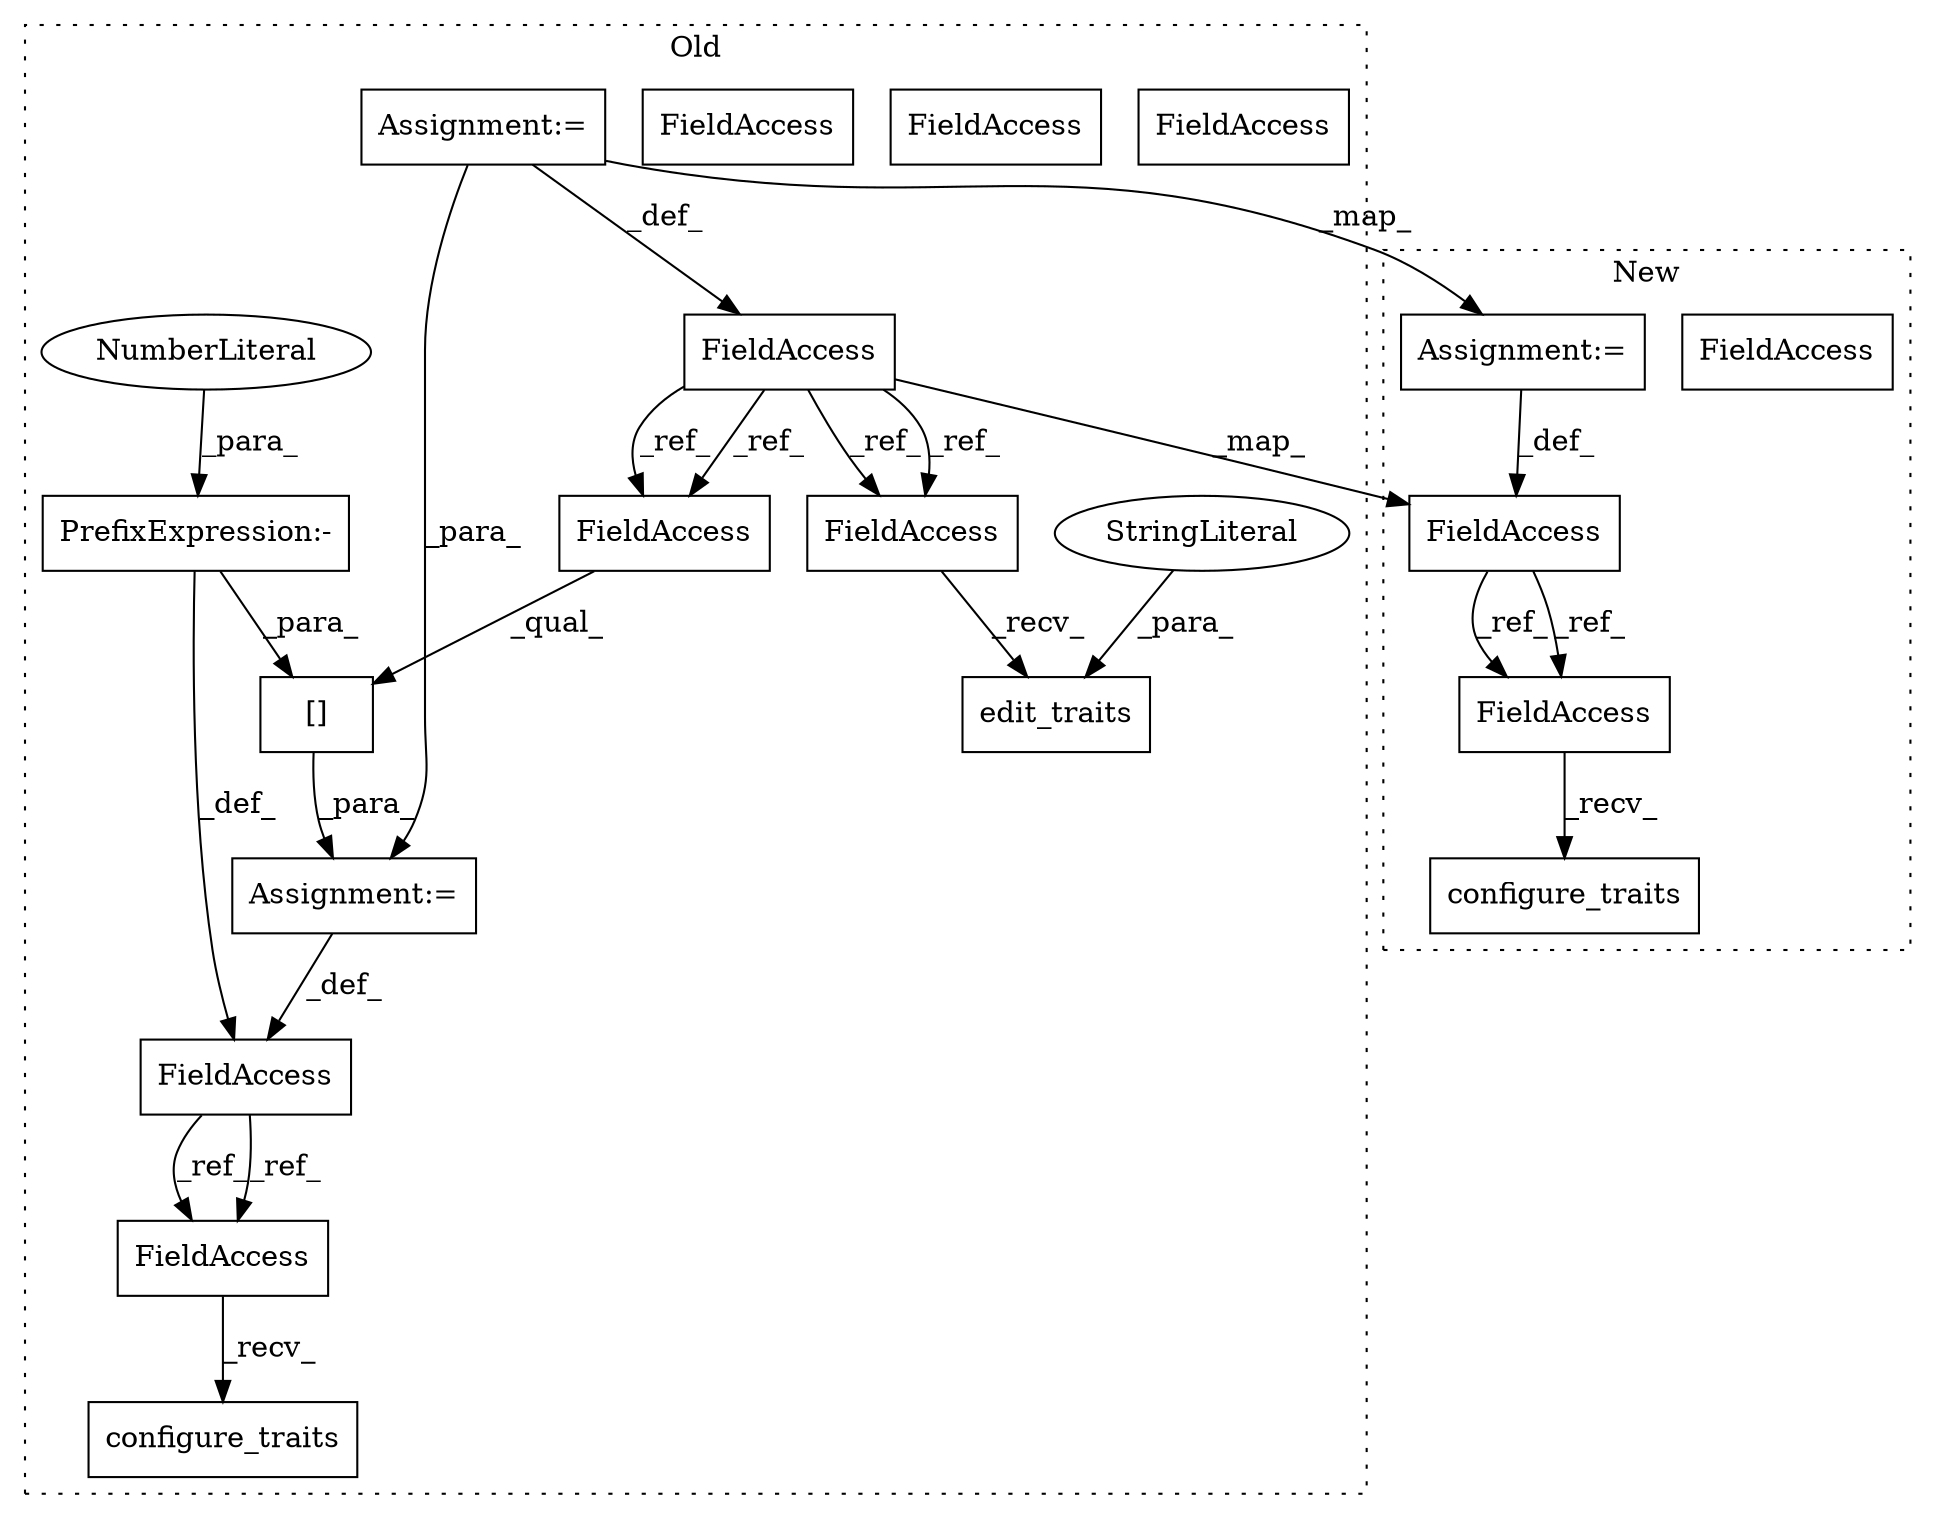 digraph G {
subgraph cluster0 {
1 [label="edit_traits" a="32" s="2914,2932" l="12,1" shape="box"];
3 [label="FieldAccess" a="22" s="2909" l="4" shape="box"];
5 [label="StringLiteral" a="45" s="2926" l="6" shape="ellipse"];
6 [label="FieldAccess" a="22" s="2883" l="4" shape="box"];
8 [label="[]" a="2" s="2949,2970" l="19,1" shape="box"];
9 [label="FieldAccess" a="22" s="2949" l="4" shape="box"];
10 [label="Assignment:=" a="7" s="2948" l="1" shape="box"];
11 [label="FieldAccess" a="22" s="2941" l="7" shape="box"];
12 [label="FieldAccess" a="22" s="2979" l="7" shape="box"];
13 [label="configure_traits" a="32" s="2987" l="18" shape="box"];
14 [label="PrefixExpression:-" a="38" s="2968" l="1" shape="box"];
15 [label="NumberLiteral" a="34" s="2969" l="1" shape="ellipse"];
16 [label="Assignment:=" a="7" s="2887" l="1" shape="box"];
19 [label="FieldAccess" a="22" s="2979" l="7" shape="box"];
20 [label="FieldAccess" a="22" s="2949" l="4" shape="box"];
21 [label="FieldAccess" a="22" s="2909" l="4" shape="box"];
label = "Old";
style="dotted";
}
subgraph cluster1 {
2 [label="configure_traits" a="32" s="3403" l="18" shape="box"];
4 [label="FieldAccess" a="22" s="3398" l="4" shape="box"];
7 [label="FieldAccess" a="22" s="3338" l="4" shape="box"];
17 [label="Assignment:=" a="7" s="3342" l="1" shape="box"];
18 [label="FieldAccess" a="22" s="3398" l="4" shape="box"];
label = "New";
style="dotted";
}
5 -> 1 [label="_para_"];
6 -> 7 [label="_map_"];
6 -> 20 [label="_ref_"];
6 -> 20 [label="_ref_"];
6 -> 21 [label="_ref_"];
6 -> 21 [label="_ref_"];
7 -> 18 [label="_ref_"];
7 -> 18 [label="_ref_"];
8 -> 10 [label="_para_"];
10 -> 11 [label="_def_"];
11 -> 19 [label="_ref_"];
11 -> 19 [label="_ref_"];
14 -> 11 [label="_def_"];
14 -> 8 [label="_para_"];
15 -> 14 [label="_para_"];
16 -> 10 [label="_para_"];
16 -> 17 [label="_map_"];
16 -> 6 [label="_def_"];
17 -> 7 [label="_def_"];
18 -> 2 [label="_recv_"];
19 -> 13 [label="_recv_"];
20 -> 8 [label="_qual_"];
21 -> 1 [label="_recv_"];
}